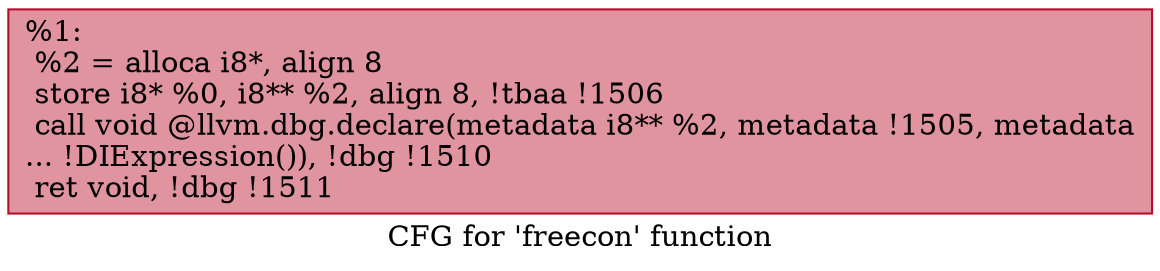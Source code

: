 digraph "CFG for 'freecon' function" {
	label="CFG for 'freecon' function";

	Node0x162b230 [shape=record,color="#b70d28ff", style=filled, fillcolor="#b70d2870",label="{%1:\l  %2 = alloca i8*, align 8\l  store i8* %0, i8** %2, align 8, !tbaa !1506\l  call void @llvm.dbg.declare(metadata i8** %2, metadata !1505, metadata\l... !DIExpression()), !dbg !1510\l  ret void, !dbg !1511\l}"];
}
